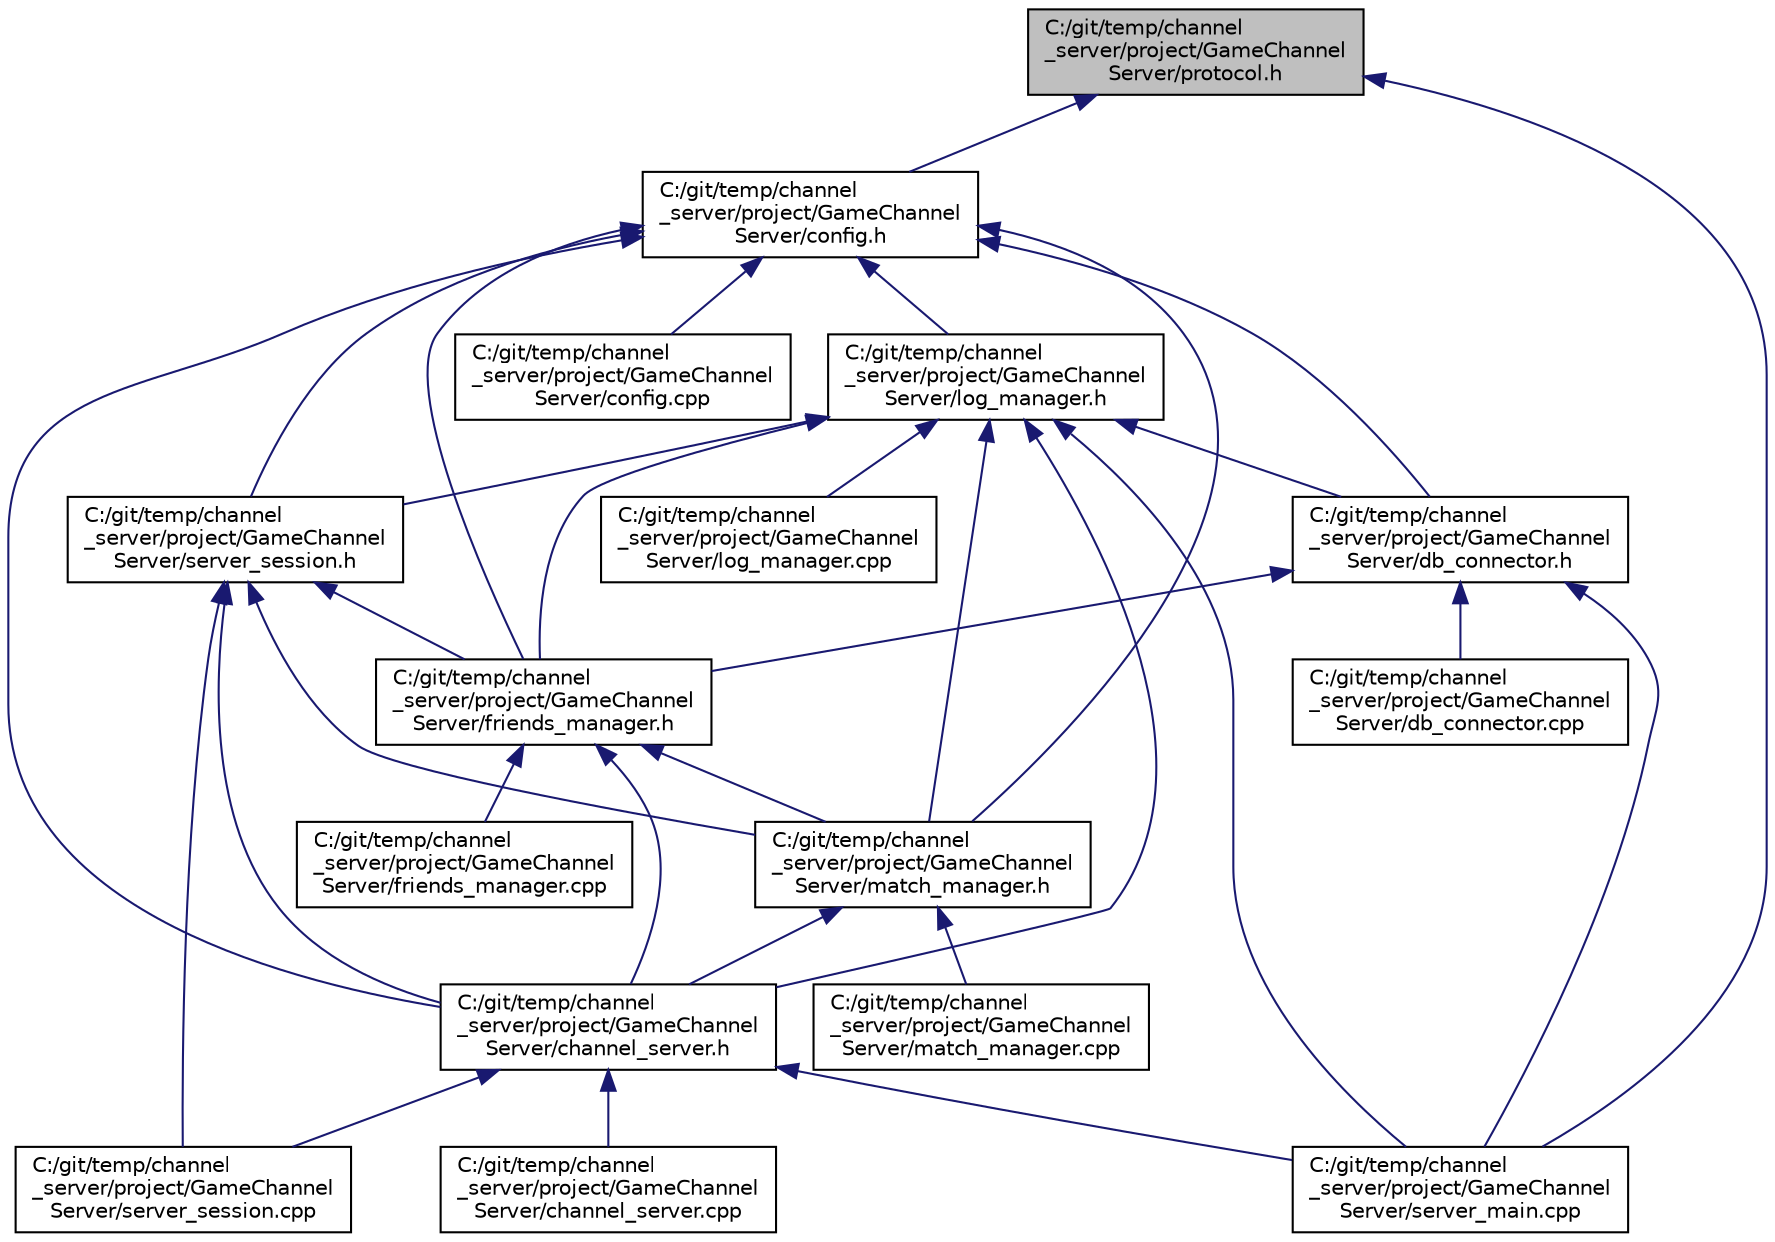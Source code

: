 digraph "C:/git/temp/channel_server/project/GameChannelServer/protocol.h"
{
  edge [fontname="Helvetica",fontsize="10",labelfontname="Helvetica",labelfontsize="10"];
  node [fontname="Helvetica",fontsize="10",shape=record];
  Node43 [label="C:/git/temp/channel\l_server/project/GameChannel\lServer/protocol.h",height=0.2,width=0.4,color="black", fillcolor="grey75", style="filled", fontcolor="black"];
  Node43 -> Node44 [dir="back",color="midnightblue",fontsize="10",style="solid",fontname="Helvetica"];
  Node44 [label="C:/git/temp/channel\l_server/project/GameChannel\lServer/config.h",height=0.2,width=0.4,color="black", fillcolor="white", style="filled",URL="$config_8h.html"];
  Node44 -> Node45 [dir="back",color="midnightblue",fontsize="10",style="solid",fontname="Helvetica"];
  Node45 [label="C:/git/temp/channel\l_server/project/GameChannel\lServer/server_session.h",height=0.2,width=0.4,color="black", fillcolor="white", style="filled",URL="$server__session_8h.html"];
  Node45 -> Node46 [dir="back",color="midnightblue",fontsize="10",style="solid",fontname="Helvetica"];
  Node46 [label="C:/git/temp/channel\l_server/project/GameChannel\lServer/channel_server.h",height=0.2,width=0.4,color="black", fillcolor="white", style="filled",URL="$channel__server_8h.html"];
  Node46 -> Node47 [dir="back",color="midnightblue",fontsize="10",style="solid",fontname="Helvetica"];
  Node47 [label="C:/git/temp/channel\l_server/project/GameChannel\lServer/channel_server.cpp",height=0.2,width=0.4,color="black", fillcolor="white", style="filled",URL="$channel__server_8cpp.html"];
  Node46 -> Node48 [dir="back",color="midnightblue",fontsize="10",style="solid",fontname="Helvetica"];
  Node48 [label="C:/git/temp/channel\l_server/project/GameChannel\lServer/server_main.cpp",height=0.2,width=0.4,color="black", fillcolor="white", style="filled",URL="$server__main_8cpp.html"];
  Node46 -> Node49 [dir="back",color="midnightblue",fontsize="10",style="solid",fontname="Helvetica"];
  Node49 [label="C:/git/temp/channel\l_server/project/GameChannel\lServer/server_session.cpp",height=0.2,width=0.4,color="black", fillcolor="white", style="filled",URL="$server__session_8cpp.html"];
  Node45 -> Node50 [dir="back",color="midnightblue",fontsize="10",style="solid",fontname="Helvetica"];
  Node50 [label="C:/git/temp/channel\l_server/project/GameChannel\lServer/friends_manager.h",height=0.2,width=0.4,color="black", fillcolor="white", style="filled",URL="$friends__manager_8h.html"];
  Node50 -> Node46 [dir="back",color="midnightblue",fontsize="10",style="solid",fontname="Helvetica"];
  Node50 -> Node51 [dir="back",color="midnightblue",fontsize="10",style="solid",fontname="Helvetica"];
  Node51 [label="C:/git/temp/channel\l_server/project/GameChannel\lServer/match_manager.h",height=0.2,width=0.4,color="black", fillcolor="white", style="filled",URL="$match__manager_8h.html"];
  Node51 -> Node46 [dir="back",color="midnightblue",fontsize="10",style="solid",fontname="Helvetica"];
  Node51 -> Node52 [dir="back",color="midnightblue",fontsize="10",style="solid",fontname="Helvetica"];
  Node52 [label="C:/git/temp/channel\l_server/project/GameChannel\lServer/match_manager.cpp",height=0.2,width=0.4,color="black", fillcolor="white", style="filled",URL="$match__manager_8cpp.html"];
  Node50 -> Node53 [dir="back",color="midnightblue",fontsize="10",style="solid",fontname="Helvetica"];
  Node53 [label="C:/git/temp/channel\l_server/project/GameChannel\lServer/friends_manager.cpp",height=0.2,width=0.4,color="black", fillcolor="white", style="filled",URL="$friends__manager_8cpp.html"];
  Node45 -> Node51 [dir="back",color="midnightblue",fontsize="10",style="solid",fontname="Helvetica"];
  Node45 -> Node49 [dir="back",color="midnightblue",fontsize="10",style="solid",fontname="Helvetica"];
  Node44 -> Node54 [dir="back",color="midnightblue",fontsize="10",style="solid",fontname="Helvetica"];
  Node54 [label="C:/git/temp/channel\l_server/project/GameChannel\lServer/log_manager.h",height=0.2,width=0.4,color="black", fillcolor="white", style="filled",URL="$log__manager_8h.html"];
  Node54 -> Node45 [dir="back",color="midnightblue",fontsize="10",style="solid",fontname="Helvetica"];
  Node54 -> Node50 [dir="back",color="midnightblue",fontsize="10",style="solid",fontname="Helvetica"];
  Node54 -> Node55 [dir="back",color="midnightblue",fontsize="10",style="solid",fontname="Helvetica"];
  Node55 [label="C:/git/temp/channel\l_server/project/GameChannel\lServer/db_connector.h",height=0.2,width=0.4,color="black", fillcolor="white", style="filled",URL="$db__connector_8h.html"];
  Node55 -> Node50 [dir="back",color="midnightblue",fontsize="10",style="solid",fontname="Helvetica"];
  Node55 -> Node56 [dir="back",color="midnightblue",fontsize="10",style="solid",fontname="Helvetica"];
  Node56 [label="C:/git/temp/channel\l_server/project/GameChannel\lServer/db_connector.cpp",height=0.2,width=0.4,color="black", fillcolor="white", style="filled",URL="$db__connector_8cpp.html"];
  Node55 -> Node48 [dir="back",color="midnightblue",fontsize="10",style="solid",fontname="Helvetica"];
  Node54 -> Node51 [dir="back",color="midnightblue",fontsize="10",style="solid",fontname="Helvetica"];
  Node54 -> Node46 [dir="back",color="midnightblue",fontsize="10",style="solid",fontname="Helvetica"];
  Node54 -> Node57 [dir="back",color="midnightblue",fontsize="10",style="solid",fontname="Helvetica"];
  Node57 [label="C:/git/temp/channel\l_server/project/GameChannel\lServer/log_manager.cpp",height=0.2,width=0.4,color="black", fillcolor="white", style="filled",URL="$log__manager_8cpp.html"];
  Node54 -> Node48 [dir="back",color="midnightblue",fontsize="10",style="solid",fontname="Helvetica"];
  Node44 -> Node55 [dir="back",color="midnightblue",fontsize="10",style="solid",fontname="Helvetica"];
  Node44 -> Node50 [dir="back",color="midnightblue",fontsize="10",style="solid",fontname="Helvetica"];
  Node44 -> Node51 [dir="back",color="midnightblue",fontsize="10",style="solid",fontname="Helvetica"];
  Node44 -> Node46 [dir="back",color="midnightblue",fontsize="10",style="solid",fontname="Helvetica"];
  Node44 -> Node58 [dir="back",color="midnightblue",fontsize="10",style="solid",fontname="Helvetica"];
  Node58 [label="C:/git/temp/channel\l_server/project/GameChannel\lServer/config.cpp",height=0.2,width=0.4,color="black", fillcolor="white", style="filled",URL="$config_8cpp.html"];
  Node43 -> Node48 [dir="back",color="midnightblue",fontsize="10",style="solid",fontname="Helvetica"];
}

